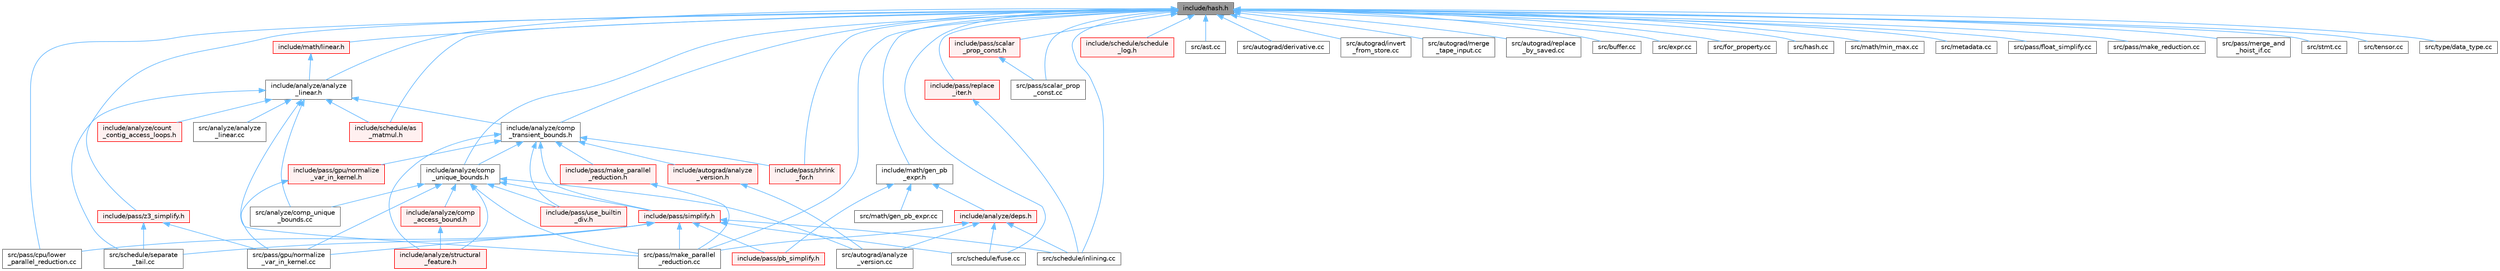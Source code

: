 digraph "include/hash.h"
{
 // LATEX_PDF_SIZE
  bgcolor="transparent";
  edge [fontname=Helvetica,fontsize=10,labelfontname=Helvetica,labelfontsize=10];
  node [fontname=Helvetica,fontsize=10,shape=box,height=0.2,width=0.4];
  Node1 [label="include/hash.h",height=0.2,width=0.4,color="gray40", fillcolor="grey60", style="filled", fontcolor="black",tooltip=" "];
  Node1 -> Node2 [dir="back",color="steelblue1",style="solid"];
  Node2 [label="include/analyze/analyze\l_linear.h",height=0.2,width=0.4,color="grey40", fillcolor="white", style="filled",URL="$analyze__linear_8h.html",tooltip=" "];
  Node2 -> Node3 [dir="back",color="steelblue1",style="solid"];
  Node3 [label="include/analyze/comp\l_transient_bounds.h",height=0.2,width=0.4,color="grey40", fillcolor="white", style="filled",URL="$comp__transient__bounds_8h.html",tooltip=" "];
  Node3 -> Node4 [dir="back",color="steelblue1",style="solid"];
  Node4 [label="include/analyze/comp\l_unique_bounds.h",height=0.2,width=0.4,color="grey40", fillcolor="white", style="filled",URL="$comp__unique__bounds_8h.html",tooltip=" "];
  Node4 -> Node5 [dir="back",color="steelblue1",style="solid"];
  Node5 [label="include/analyze/comp\l_access_bound.h",height=0.2,width=0.4,color="red", fillcolor="#FFF0F0", style="filled",URL="$comp__access__bound_8h.html",tooltip=" "];
  Node5 -> Node6 [dir="back",color="steelblue1",style="solid"];
  Node6 [label="include/analyze/structural\l_feature.h",height=0.2,width=0.4,color="red", fillcolor="#FFF0F0", style="filled",URL="$structural__feature_8h.html",tooltip=" "];
  Node4 -> Node6 [dir="back",color="steelblue1",style="solid"];
  Node4 -> Node16 [dir="back",color="steelblue1",style="solid"];
  Node16 [label="include/pass/simplify.h",height=0.2,width=0.4,color="red", fillcolor="#FFF0F0", style="filled",URL="$simplify_8h.html",tooltip=" "];
  Node16 -> Node17 [dir="back",color="steelblue1",style="solid"];
  Node17 [label="include/pass/pb_simplify.h",height=0.2,width=0.4,color="red", fillcolor="#FFF0F0", style="filled",URL="$pb__simplify_8h.html",tooltip=" "];
  Node16 -> Node24 [dir="back",color="steelblue1",style="solid"];
  Node24 [label="src/pass/cpu/lower\l_parallel_reduction.cc",height=0.2,width=0.4,color="grey40", fillcolor="white", style="filled",URL="$cpu_2lower__parallel__reduction_8cc.html",tooltip=" "];
  Node16 -> Node25 [dir="back",color="steelblue1",style="solid"];
  Node25 [label="src/pass/gpu/normalize\l_var_in_kernel.cc",height=0.2,width=0.4,color="grey40", fillcolor="white", style="filled",URL="$normalize__var__in__kernel_8cc.html",tooltip=" "];
  Node16 -> Node26 [dir="back",color="steelblue1",style="solid"];
  Node26 [label="src/pass/make_parallel\l_reduction.cc",height=0.2,width=0.4,color="grey40", fillcolor="white", style="filled",URL="$make__parallel__reduction_8cc.html",tooltip=" "];
  Node16 -> Node13 [dir="back",color="steelblue1",style="solid"];
  Node13 [label="src/schedule/fuse.cc",height=0.2,width=0.4,color="grey40", fillcolor="white", style="filled",URL="$fuse_8cc.html",tooltip=" "];
  Node16 -> Node33 [dir="back",color="steelblue1",style="solid"];
  Node33 [label="src/schedule/inlining.cc",height=0.2,width=0.4,color="grey40", fillcolor="white", style="filled",URL="$inlining_8cc.html",tooltip=" "];
  Node16 -> Node34 [dir="back",color="steelblue1",style="solid"];
  Node34 [label="src/schedule/separate\l_tail.cc",height=0.2,width=0.4,color="grey40", fillcolor="white", style="filled",URL="$separate__tail_8cc.html",tooltip=" "];
  Node4 -> Node37 [dir="back",color="steelblue1",style="solid"];
  Node37 [label="include/pass/use_builtin\l_div.h",height=0.2,width=0.4,color="red", fillcolor="#FFF0F0", style="filled",URL="$use__builtin__div_8h.html",tooltip=" "];
  Node4 -> Node39 [dir="back",color="steelblue1",style="solid"];
  Node39 [label="src/analyze/comp_unique\l_bounds.cc",height=0.2,width=0.4,color="grey40", fillcolor="white", style="filled",URL="$comp__unique__bounds_8cc.html",tooltip=" "];
  Node4 -> Node40 [dir="back",color="steelblue1",style="solid"];
  Node40 [label="src/autograd/analyze\l_version.cc",height=0.2,width=0.4,color="grey40", fillcolor="white", style="filled",URL="$analyze__version_8cc.html",tooltip=" "];
  Node4 -> Node25 [dir="back",color="steelblue1",style="solid"];
  Node4 -> Node26 [dir="back",color="steelblue1",style="solid"];
  Node3 -> Node6 [dir="back",color="steelblue1",style="solid"];
  Node3 -> Node41 [dir="back",color="steelblue1",style="solid"];
  Node41 [label="include/autograd/analyze\l_version.h",height=0.2,width=0.4,color="red", fillcolor="#FFF0F0", style="filled",URL="$analyze__version_8h.html",tooltip=" "];
  Node41 -> Node40 [dir="back",color="steelblue1",style="solid"];
  Node3 -> Node43 [dir="back",color="steelblue1",style="solid"];
  Node43 [label="include/pass/gpu/normalize\l_var_in_kernel.h",height=0.2,width=0.4,color="red", fillcolor="#FFF0F0", style="filled",URL="$normalize__var__in__kernel_8h.html",tooltip=" "];
  Node43 -> Node25 [dir="back",color="steelblue1",style="solid"];
  Node3 -> Node44 [dir="back",color="steelblue1",style="solid"];
  Node44 [label="include/pass/make_parallel\l_reduction.h",height=0.2,width=0.4,color="red", fillcolor="#FFF0F0", style="filled",URL="$make__parallel__reduction_8h.html",tooltip=" "];
  Node44 -> Node26 [dir="back",color="steelblue1",style="solid"];
  Node3 -> Node45 [dir="back",color="steelblue1",style="solid"];
  Node45 [label="include/pass/shrink\l_for.h",height=0.2,width=0.4,color="red", fillcolor="#FFF0F0", style="filled",URL="$shrink__for_8h.html",tooltip=" "];
  Node3 -> Node16 [dir="back",color="steelblue1",style="solid"];
  Node3 -> Node37 [dir="back",color="steelblue1",style="solid"];
  Node2 -> Node47 [dir="back",color="steelblue1",style="solid"];
  Node47 [label="include/analyze/count\l_contig_access_loops.h",height=0.2,width=0.4,color="red", fillcolor="#FFF0F0", style="filled",URL="$count__contig__access__loops_8h.html",tooltip=" "];
  Node2 -> Node49 [dir="back",color="steelblue1",style="solid"];
  Node49 [label="include/schedule/as\l_matmul.h",height=0.2,width=0.4,color="red", fillcolor="#FFF0F0", style="filled",URL="$as__matmul_8h.html",tooltip=" "];
  Node2 -> Node72 [dir="back",color="steelblue1",style="solid"];
  Node72 [label="src/analyze/analyze\l_linear.cc",height=0.2,width=0.4,color="grey40", fillcolor="white", style="filled",URL="$analyze__linear_8cc.html",tooltip=" "];
  Node2 -> Node39 [dir="back",color="steelblue1",style="solid"];
  Node2 -> Node26 [dir="back",color="steelblue1",style="solid"];
  Node2 -> Node34 [dir="back",color="steelblue1",style="solid"];
  Node1 -> Node3 [dir="back",color="steelblue1",style="solid"];
  Node1 -> Node4 [dir="back",color="steelblue1",style="solid"];
  Node1 -> Node73 [dir="back",color="steelblue1",style="solid"];
  Node73 [label="include/math/gen_pb\l_expr.h",height=0.2,width=0.4,color="grey40", fillcolor="white", style="filled",URL="$gen__pb__expr_8h.html",tooltip=" "];
  Node73 -> Node74 [dir="back",color="steelblue1",style="solid"];
  Node74 [label="include/analyze/deps.h",height=0.2,width=0.4,color="red", fillcolor="#FFF0F0", style="filled",URL="$deps_8h.html",tooltip=" "];
  Node74 -> Node40 [dir="back",color="steelblue1",style="solid"];
  Node74 -> Node26 [dir="back",color="steelblue1",style="solid"];
  Node74 -> Node13 [dir="back",color="steelblue1",style="solid"];
  Node74 -> Node33 [dir="back",color="steelblue1",style="solid"];
  Node73 -> Node17 [dir="back",color="steelblue1",style="solid"];
  Node73 -> Node87 [dir="back",color="steelblue1",style="solid"];
  Node87 [label="src/math/gen_pb_expr.cc",height=0.2,width=0.4,color="grey40", fillcolor="white", style="filled",URL="$gen__pb__expr_8cc.html",tooltip=" "];
  Node1 -> Node88 [dir="back",color="steelblue1",style="solid"];
  Node88 [label="include/math/linear.h",height=0.2,width=0.4,color="red", fillcolor="#FFF0F0", style="filled",URL="$linear_8h.html",tooltip=" "];
  Node88 -> Node2 [dir="back",color="steelblue1",style="solid"];
  Node1 -> Node91 [dir="back",color="steelblue1",style="solid"];
  Node91 [label="include/pass/replace\l_iter.h",height=0.2,width=0.4,color="red", fillcolor="#FFF0F0", style="filled",URL="$replace__iter_8h.html",tooltip=" "];
  Node91 -> Node33 [dir="back",color="steelblue1",style="solid"];
  Node1 -> Node93 [dir="back",color="steelblue1",style="solid"];
  Node93 [label="include/pass/scalar\l_prop_const.h",height=0.2,width=0.4,color="red", fillcolor="#FFF0F0", style="filled",URL="$scalar__prop__const_8h.html",tooltip=" "];
  Node93 -> Node94 [dir="back",color="steelblue1",style="solid"];
  Node94 [label="src/pass/scalar_prop\l_const.cc",height=0.2,width=0.4,color="grey40", fillcolor="white", style="filled",URL="$scalar__prop__const_8cc.html",tooltip=" "];
  Node1 -> Node45 [dir="back",color="steelblue1",style="solid"];
  Node1 -> Node95 [dir="back",color="steelblue1",style="solid"];
  Node95 [label="include/pass/z3_simplify.h",height=0.2,width=0.4,color="red", fillcolor="#FFF0F0", style="filled",URL="$z3__simplify_8h.html",tooltip=" "];
  Node95 -> Node25 [dir="back",color="steelblue1",style="solid"];
  Node95 -> Node34 [dir="back",color="steelblue1",style="solid"];
  Node1 -> Node49 [dir="back",color="steelblue1",style="solid"];
  Node1 -> Node97 [dir="back",color="steelblue1",style="solid"];
  Node97 [label="include/schedule/schedule\l_log.h",height=0.2,width=0.4,color="red", fillcolor="#FFF0F0", style="filled",URL="$schedule__log_8h.html",tooltip=" "];
  Node1 -> Node99 [dir="back",color="steelblue1",style="solid"];
  Node99 [label="src/ast.cc",height=0.2,width=0.4,color="grey40", fillcolor="white", style="filled",URL="$ast_8cc.html",tooltip=" "];
  Node1 -> Node100 [dir="back",color="steelblue1",style="solid"];
  Node100 [label="src/autograd/derivative.cc",height=0.2,width=0.4,color="grey40", fillcolor="white", style="filled",URL="$derivative_8cc.html",tooltip=" "];
  Node1 -> Node101 [dir="back",color="steelblue1",style="solid"];
  Node101 [label="src/autograd/invert\l_from_store.cc",height=0.2,width=0.4,color="grey40", fillcolor="white", style="filled",URL="$invert__from__store_8cc.html",tooltip=" "];
  Node1 -> Node102 [dir="back",color="steelblue1",style="solid"];
  Node102 [label="src/autograd/merge\l_tape_input.cc",height=0.2,width=0.4,color="grey40", fillcolor="white", style="filled",URL="$merge__tape__input_8cc.html",tooltip=" "];
  Node1 -> Node103 [dir="back",color="steelblue1",style="solid"];
  Node103 [label="src/autograd/replace\l_by_saved.cc",height=0.2,width=0.4,color="grey40", fillcolor="white", style="filled",URL="$replace__by__saved_8cc.html",tooltip=" "];
  Node1 -> Node104 [dir="back",color="steelblue1",style="solid"];
  Node104 [label="src/buffer.cc",height=0.2,width=0.4,color="grey40", fillcolor="white", style="filled",URL="$buffer_8cc.html",tooltip=" "];
  Node1 -> Node105 [dir="back",color="steelblue1",style="solid"];
  Node105 [label="src/expr.cc",height=0.2,width=0.4,color="grey40", fillcolor="white", style="filled",URL="$expr_8cc.html",tooltip=" "];
  Node1 -> Node106 [dir="back",color="steelblue1",style="solid"];
  Node106 [label="src/for_property.cc",height=0.2,width=0.4,color="grey40", fillcolor="white", style="filled",URL="$for__property_8cc.html",tooltip=" "];
  Node1 -> Node107 [dir="back",color="steelblue1",style="solid"];
  Node107 [label="src/hash.cc",height=0.2,width=0.4,color="grey40", fillcolor="white", style="filled",URL="$hash_8cc.html",tooltip=" "];
  Node1 -> Node108 [dir="back",color="steelblue1",style="solid"];
  Node108 [label="src/math/min_max.cc",height=0.2,width=0.4,color="grey40", fillcolor="white", style="filled",URL="$min__max_8cc.html",tooltip=" "];
  Node1 -> Node109 [dir="back",color="steelblue1",style="solid"];
  Node109 [label="src/metadata.cc",height=0.2,width=0.4,color="grey40", fillcolor="white", style="filled",URL="$metadata_8cc.html",tooltip=" "];
  Node1 -> Node24 [dir="back",color="steelblue1",style="solid"];
  Node1 -> Node110 [dir="back",color="steelblue1",style="solid"];
  Node110 [label="src/pass/float_simplify.cc",height=0.2,width=0.4,color="grey40", fillcolor="white", style="filled",URL="$float__simplify_8cc.html",tooltip=" "];
  Node1 -> Node26 [dir="back",color="steelblue1",style="solid"];
  Node1 -> Node111 [dir="back",color="steelblue1",style="solid"];
  Node111 [label="src/pass/make_reduction.cc",height=0.2,width=0.4,color="grey40", fillcolor="white", style="filled",URL="$make__reduction_8cc.html",tooltip=" "];
  Node1 -> Node112 [dir="back",color="steelblue1",style="solid"];
  Node112 [label="src/pass/merge_and\l_hoist_if.cc",height=0.2,width=0.4,color="grey40", fillcolor="white", style="filled",URL="$merge__and__hoist__if_8cc.html",tooltip=" "];
  Node1 -> Node94 [dir="back",color="steelblue1",style="solid"];
  Node1 -> Node13 [dir="back",color="steelblue1",style="solid"];
  Node1 -> Node33 [dir="back",color="steelblue1",style="solid"];
  Node1 -> Node113 [dir="back",color="steelblue1",style="solid"];
  Node113 [label="src/stmt.cc",height=0.2,width=0.4,color="grey40", fillcolor="white", style="filled",URL="$stmt_8cc.html",tooltip=" "];
  Node1 -> Node114 [dir="back",color="steelblue1",style="solid"];
  Node114 [label="src/tensor.cc",height=0.2,width=0.4,color="grey40", fillcolor="white", style="filled",URL="$tensor_8cc.html",tooltip=" "];
  Node1 -> Node115 [dir="back",color="steelblue1",style="solid"];
  Node115 [label="src/type/data_type.cc",height=0.2,width=0.4,color="grey40", fillcolor="white", style="filled",URL="$data__type_8cc.html",tooltip=" "];
}
